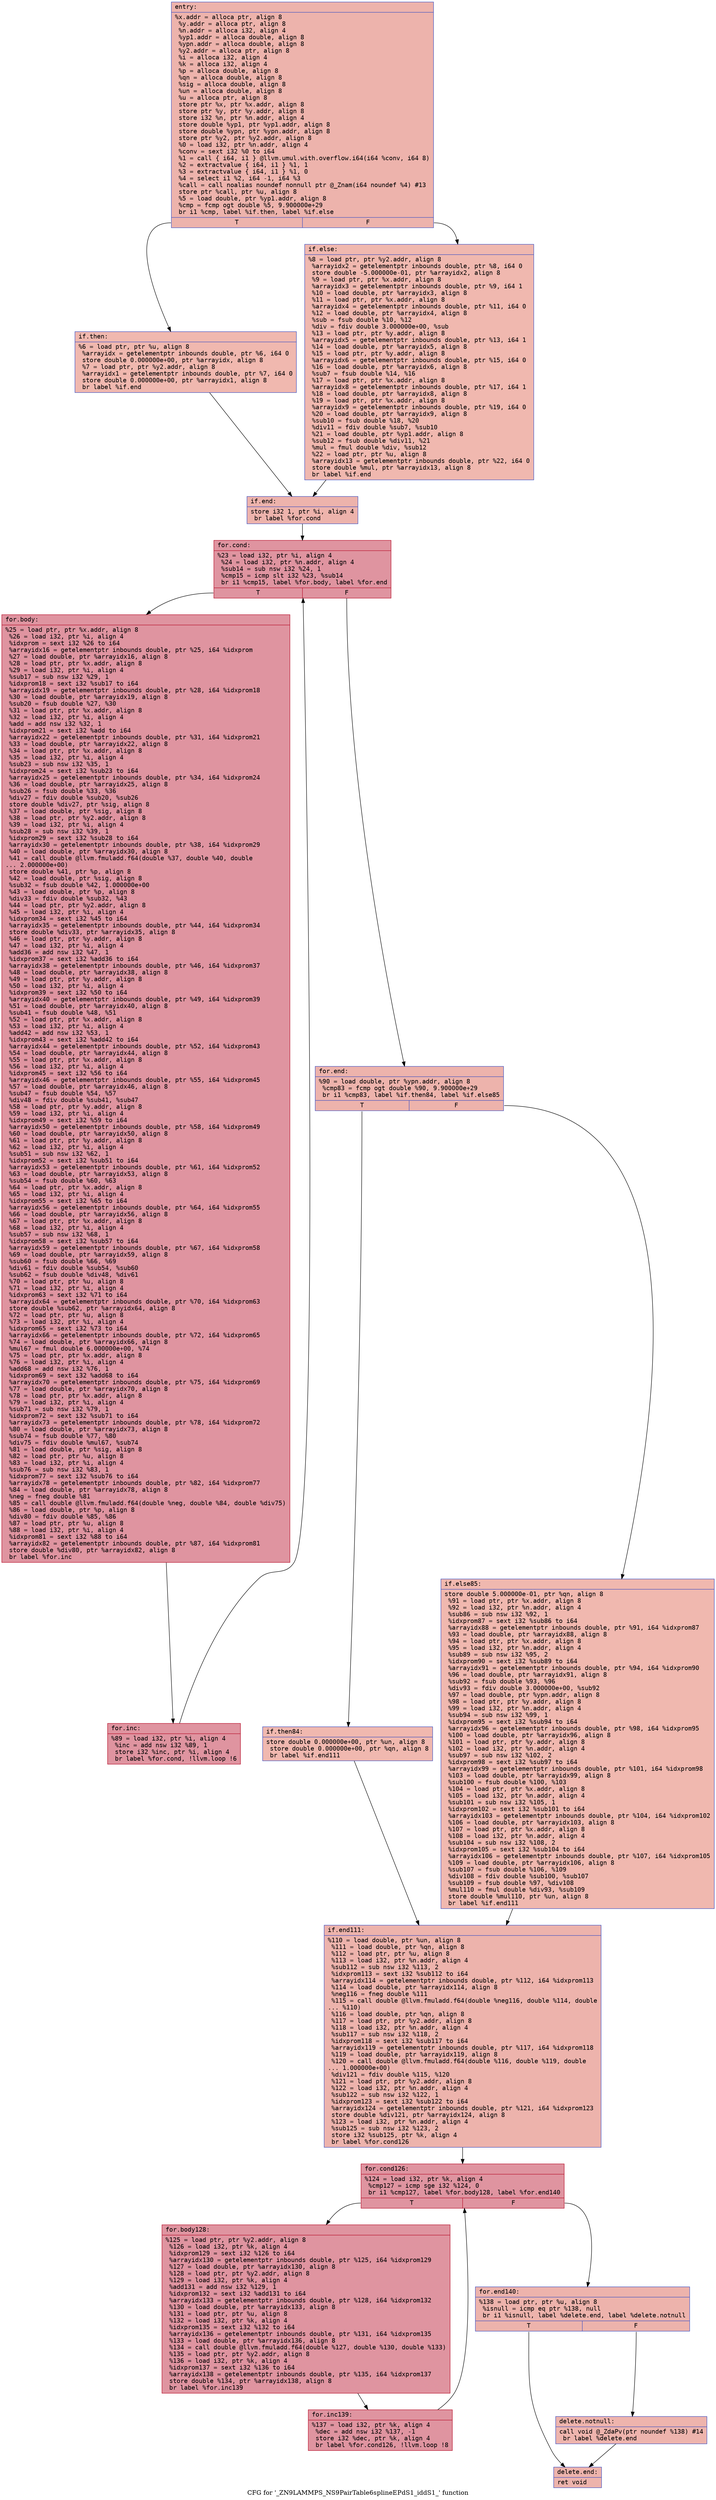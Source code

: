 digraph "CFG for '_ZN9LAMMPS_NS9PairTable6splineEPdS1_iddS1_' function" {
	label="CFG for '_ZN9LAMMPS_NS9PairTable6splineEPdS1_iddS1_' function";

	Node0x55f58a381720 [shape=record,color="#3d50c3ff", style=filled, fillcolor="#d6524470" fontname="Courier",label="{entry:\l|  %x.addr = alloca ptr, align 8\l  %y.addr = alloca ptr, align 8\l  %n.addr = alloca i32, align 4\l  %yp1.addr = alloca double, align 8\l  %ypn.addr = alloca double, align 8\l  %y2.addr = alloca ptr, align 8\l  %i = alloca i32, align 4\l  %k = alloca i32, align 4\l  %p = alloca double, align 8\l  %qn = alloca double, align 8\l  %sig = alloca double, align 8\l  %un = alloca double, align 8\l  %u = alloca ptr, align 8\l  store ptr %x, ptr %x.addr, align 8\l  store ptr %y, ptr %y.addr, align 8\l  store i32 %n, ptr %n.addr, align 4\l  store double %yp1, ptr %yp1.addr, align 8\l  store double %ypn, ptr %ypn.addr, align 8\l  store ptr %y2, ptr %y2.addr, align 8\l  %0 = load i32, ptr %n.addr, align 4\l  %conv = sext i32 %0 to i64\l  %1 = call \{ i64, i1 \} @llvm.umul.with.overflow.i64(i64 %conv, i64 8)\l  %2 = extractvalue \{ i64, i1 \} %1, 1\l  %3 = extractvalue \{ i64, i1 \} %1, 0\l  %4 = select i1 %2, i64 -1, i64 %3\l  %call = call noalias noundef nonnull ptr @_Znam(i64 noundef %4) #13\l  store ptr %call, ptr %u, align 8\l  %5 = load double, ptr %yp1.addr, align 8\l  %cmp = fcmp ogt double %5, 9.900000e+29\l  br i1 %cmp, label %if.then, label %if.else\l|{<s0>T|<s1>F}}"];
	Node0x55f58a381720:s0 -> Node0x55f58a383100[tooltip="entry -> if.then\nProbability 50.00%" ];
	Node0x55f58a381720:s1 -> Node0x55f58a383170[tooltip="entry -> if.else\nProbability 50.00%" ];
	Node0x55f58a383100 [shape=record,color="#3d50c3ff", style=filled, fillcolor="#dc5d4a70" fontname="Courier",label="{if.then:\l|  %6 = load ptr, ptr %u, align 8\l  %arrayidx = getelementptr inbounds double, ptr %6, i64 0\l  store double 0.000000e+00, ptr %arrayidx, align 8\l  %7 = load ptr, ptr %y2.addr, align 8\l  %arrayidx1 = getelementptr inbounds double, ptr %7, i64 0\l  store double 0.000000e+00, ptr %arrayidx1, align 8\l  br label %if.end\l}"];
	Node0x55f58a383100 -> Node0x55f58a383800[tooltip="if.then -> if.end\nProbability 100.00%" ];
	Node0x55f58a383170 [shape=record,color="#3d50c3ff", style=filled, fillcolor="#dc5d4a70" fontname="Courier",label="{if.else:\l|  %8 = load ptr, ptr %y2.addr, align 8\l  %arrayidx2 = getelementptr inbounds double, ptr %8, i64 0\l  store double -5.000000e-01, ptr %arrayidx2, align 8\l  %9 = load ptr, ptr %x.addr, align 8\l  %arrayidx3 = getelementptr inbounds double, ptr %9, i64 1\l  %10 = load double, ptr %arrayidx3, align 8\l  %11 = load ptr, ptr %x.addr, align 8\l  %arrayidx4 = getelementptr inbounds double, ptr %11, i64 0\l  %12 = load double, ptr %arrayidx4, align 8\l  %sub = fsub double %10, %12\l  %div = fdiv double 3.000000e+00, %sub\l  %13 = load ptr, ptr %y.addr, align 8\l  %arrayidx5 = getelementptr inbounds double, ptr %13, i64 1\l  %14 = load double, ptr %arrayidx5, align 8\l  %15 = load ptr, ptr %y.addr, align 8\l  %arrayidx6 = getelementptr inbounds double, ptr %15, i64 0\l  %16 = load double, ptr %arrayidx6, align 8\l  %sub7 = fsub double %14, %16\l  %17 = load ptr, ptr %x.addr, align 8\l  %arrayidx8 = getelementptr inbounds double, ptr %17, i64 1\l  %18 = load double, ptr %arrayidx8, align 8\l  %19 = load ptr, ptr %x.addr, align 8\l  %arrayidx9 = getelementptr inbounds double, ptr %19, i64 0\l  %20 = load double, ptr %arrayidx9, align 8\l  %sub10 = fsub double %18, %20\l  %div11 = fdiv double %sub7, %sub10\l  %21 = load double, ptr %yp1.addr, align 8\l  %sub12 = fsub double %div11, %21\l  %mul = fmul double %div, %sub12\l  %22 = load ptr, ptr %u, align 8\l  %arrayidx13 = getelementptr inbounds double, ptr %22, i64 0\l  store double %mul, ptr %arrayidx13, align 8\l  br label %if.end\l}"];
	Node0x55f58a383170 -> Node0x55f58a383800[tooltip="if.else -> if.end\nProbability 100.00%" ];
	Node0x55f58a383800 [shape=record,color="#3d50c3ff", style=filled, fillcolor="#d6524470" fontname="Courier",label="{if.end:\l|  store i32 1, ptr %i, align 4\l  br label %for.cond\l}"];
	Node0x55f58a383800 -> Node0x55f58a384ce0[tooltip="if.end -> for.cond\nProbability 100.00%" ];
	Node0x55f58a384ce0 [shape=record,color="#b70d28ff", style=filled, fillcolor="#b70d2870" fontname="Courier",label="{for.cond:\l|  %23 = load i32, ptr %i, align 4\l  %24 = load i32, ptr %n.addr, align 4\l  %sub14 = sub nsw i32 %24, 1\l  %cmp15 = icmp slt i32 %23, %sub14\l  br i1 %cmp15, label %for.body, label %for.end\l|{<s0>T|<s1>F}}"];
	Node0x55f58a384ce0:s0 -> Node0x55f58a384fc0[tooltip="for.cond -> for.body\nProbability 96.88%" ];
	Node0x55f58a384ce0:s1 -> Node0x55f58a385040[tooltip="for.cond -> for.end\nProbability 3.12%" ];
	Node0x55f58a384fc0 [shape=record,color="#b70d28ff", style=filled, fillcolor="#b70d2870" fontname="Courier",label="{for.body:\l|  %25 = load ptr, ptr %x.addr, align 8\l  %26 = load i32, ptr %i, align 4\l  %idxprom = sext i32 %26 to i64\l  %arrayidx16 = getelementptr inbounds double, ptr %25, i64 %idxprom\l  %27 = load double, ptr %arrayidx16, align 8\l  %28 = load ptr, ptr %x.addr, align 8\l  %29 = load i32, ptr %i, align 4\l  %sub17 = sub nsw i32 %29, 1\l  %idxprom18 = sext i32 %sub17 to i64\l  %arrayidx19 = getelementptr inbounds double, ptr %28, i64 %idxprom18\l  %30 = load double, ptr %arrayidx19, align 8\l  %sub20 = fsub double %27, %30\l  %31 = load ptr, ptr %x.addr, align 8\l  %32 = load i32, ptr %i, align 4\l  %add = add nsw i32 %32, 1\l  %idxprom21 = sext i32 %add to i64\l  %arrayidx22 = getelementptr inbounds double, ptr %31, i64 %idxprom21\l  %33 = load double, ptr %arrayidx22, align 8\l  %34 = load ptr, ptr %x.addr, align 8\l  %35 = load i32, ptr %i, align 4\l  %sub23 = sub nsw i32 %35, 1\l  %idxprom24 = sext i32 %sub23 to i64\l  %arrayidx25 = getelementptr inbounds double, ptr %34, i64 %idxprom24\l  %36 = load double, ptr %arrayidx25, align 8\l  %sub26 = fsub double %33, %36\l  %div27 = fdiv double %sub20, %sub26\l  store double %div27, ptr %sig, align 8\l  %37 = load double, ptr %sig, align 8\l  %38 = load ptr, ptr %y2.addr, align 8\l  %39 = load i32, ptr %i, align 4\l  %sub28 = sub nsw i32 %39, 1\l  %idxprom29 = sext i32 %sub28 to i64\l  %arrayidx30 = getelementptr inbounds double, ptr %38, i64 %idxprom29\l  %40 = load double, ptr %arrayidx30, align 8\l  %41 = call double @llvm.fmuladd.f64(double %37, double %40, double\l... 2.000000e+00)\l  store double %41, ptr %p, align 8\l  %42 = load double, ptr %sig, align 8\l  %sub32 = fsub double %42, 1.000000e+00\l  %43 = load double, ptr %p, align 8\l  %div33 = fdiv double %sub32, %43\l  %44 = load ptr, ptr %y2.addr, align 8\l  %45 = load i32, ptr %i, align 4\l  %idxprom34 = sext i32 %45 to i64\l  %arrayidx35 = getelementptr inbounds double, ptr %44, i64 %idxprom34\l  store double %div33, ptr %arrayidx35, align 8\l  %46 = load ptr, ptr %y.addr, align 8\l  %47 = load i32, ptr %i, align 4\l  %add36 = add nsw i32 %47, 1\l  %idxprom37 = sext i32 %add36 to i64\l  %arrayidx38 = getelementptr inbounds double, ptr %46, i64 %idxprom37\l  %48 = load double, ptr %arrayidx38, align 8\l  %49 = load ptr, ptr %y.addr, align 8\l  %50 = load i32, ptr %i, align 4\l  %idxprom39 = sext i32 %50 to i64\l  %arrayidx40 = getelementptr inbounds double, ptr %49, i64 %idxprom39\l  %51 = load double, ptr %arrayidx40, align 8\l  %sub41 = fsub double %48, %51\l  %52 = load ptr, ptr %x.addr, align 8\l  %53 = load i32, ptr %i, align 4\l  %add42 = add nsw i32 %53, 1\l  %idxprom43 = sext i32 %add42 to i64\l  %arrayidx44 = getelementptr inbounds double, ptr %52, i64 %idxprom43\l  %54 = load double, ptr %arrayidx44, align 8\l  %55 = load ptr, ptr %x.addr, align 8\l  %56 = load i32, ptr %i, align 4\l  %idxprom45 = sext i32 %56 to i64\l  %arrayidx46 = getelementptr inbounds double, ptr %55, i64 %idxprom45\l  %57 = load double, ptr %arrayidx46, align 8\l  %sub47 = fsub double %54, %57\l  %div48 = fdiv double %sub41, %sub47\l  %58 = load ptr, ptr %y.addr, align 8\l  %59 = load i32, ptr %i, align 4\l  %idxprom49 = sext i32 %59 to i64\l  %arrayidx50 = getelementptr inbounds double, ptr %58, i64 %idxprom49\l  %60 = load double, ptr %arrayidx50, align 8\l  %61 = load ptr, ptr %y.addr, align 8\l  %62 = load i32, ptr %i, align 4\l  %sub51 = sub nsw i32 %62, 1\l  %idxprom52 = sext i32 %sub51 to i64\l  %arrayidx53 = getelementptr inbounds double, ptr %61, i64 %idxprom52\l  %63 = load double, ptr %arrayidx53, align 8\l  %sub54 = fsub double %60, %63\l  %64 = load ptr, ptr %x.addr, align 8\l  %65 = load i32, ptr %i, align 4\l  %idxprom55 = sext i32 %65 to i64\l  %arrayidx56 = getelementptr inbounds double, ptr %64, i64 %idxprom55\l  %66 = load double, ptr %arrayidx56, align 8\l  %67 = load ptr, ptr %x.addr, align 8\l  %68 = load i32, ptr %i, align 4\l  %sub57 = sub nsw i32 %68, 1\l  %idxprom58 = sext i32 %sub57 to i64\l  %arrayidx59 = getelementptr inbounds double, ptr %67, i64 %idxprom58\l  %69 = load double, ptr %arrayidx59, align 8\l  %sub60 = fsub double %66, %69\l  %div61 = fdiv double %sub54, %sub60\l  %sub62 = fsub double %div48, %div61\l  %70 = load ptr, ptr %u, align 8\l  %71 = load i32, ptr %i, align 4\l  %idxprom63 = sext i32 %71 to i64\l  %arrayidx64 = getelementptr inbounds double, ptr %70, i64 %idxprom63\l  store double %sub62, ptr %arrayidx64, align 8\l  %72 = load ptr, ptr %u, align 8\l  %73 = load i32, ptr %i, align 4\l  %idxprom65 = sext i32 %73 to i64\l  %arrayidx66 = getelementptr inbounds double, ptr %72, i64 %idxprom65\l  %74 = load double, ptr %arrayidx66, align 8\l  %mul67 = fmul double 6.000000e+00, %74\l  %75 = load ptr, ptr %x.addr, align 8\l  %76 = load i32, ptr %i, align 4\l  %add68 = add nsw i32 %76, 1\l  %idxprom69 = sext i32 %add68 to i64\l  %arrayidx70 = getelementptr inbounds double, ptr %75, i64 %idxprom69\l  %77 = load double, ptr %arrayidx70, align 8\l  %78 = load ptr, ptr %x.addr, align 8\l  %79 = load i32, ptr %i, align 4\l  %sub71 = sub nsw i32 %79, 1\l  %idxprom72 = sext i32 %sub71 to i64\l  %arrayidx73 = getelementptr inbounds double, ptr %78, i64 %idxprom72\l  %80 = load double, ptr %arrayidx73, align 8\l  %sub74 = fsub double %77, %80\l  %div75 = fdiv double %mul67, %sub74\l  %81 = load double, ptr %sig, align 8\l  %82 = load ptr, ptr %u, align 8\l  %83 = load i32, ptr %i, align 4\l  %sub76 = sub nsw i32 %83, 1\l  %idxprom77 = sext i32 %sub76 to i64\l  %arrayidx78 = getelementptr inbounds double, ptr %82, i64 %idxprom77\l  %84 = load double, ptr %arrayidx78, align 8\l  %neg = fneg double %81\l  %85 = call double @llvm.fmuladd.f64(double %neg, double %84, double %div75)\l  %86 = load double, ptr %p, align 8\l  %div80 = fdiv double %85, %86\l  %87 = load ptr, ptr %u, align 8\l  %88 = load i32, ptr %i, align 4\l  %idxprom81 = sext i32 %88 to i64\l  %arrayidx82 = getelementptr inbounds double, ptr %87, i64 %idxprom81\l  store double %div80, ptr %arrayidx82, align 8\l  br label %for.inc\l}"];
	Node0x55f58a384fc0 -> Node0x55f58a38b530[tooltip="for.body -> for.inc\nProbability 100.00%" ];
	Node0x55f58a38b530 [shape=record,color="#b70d28ff", style=filled, fillcolor="#b70d2870" fontname="Courier",label="{for.inc:\l|  %89 = load i32, ptr %i, align 4\l  %inc = add nsw i32 %89, 1\l  store i32 %inc, ptr %i, align 4\l  br label %for.cond, !llvm.loop !6\l}"];
	Node0x55f58a38b530 -> Node0x55f58a384ce0[tooltip="for.inc -> for.cond\nProbability 100.00%" ];
	Node0x55f58a385040 [shape=record,color="#3d50c3ff", style=filled, fillcolor="#d6524470" fontname="Courier",label="{for.end:\l|  %90 = load double, ptr %ypn.addr, align 8\l  %cmp83 = fcmp ogt double %90, 9.900000e+29\l  br i1 %cmp83, label %if.then84, label %if.else85\l|{<s0>T|<s1>F}}"];
	Node0x55f58a385040:s0 -> Node0x55f58a38ba70[tooltip="for.end -> if.then84\nProbability 50.00%" ];
	Node0x55f58a385040:s1 -> Node0x55f58a38baf0[tooltip="for.end -> if.else85\nProbability 50.00%" ];
	Node0x55f58a38ba70 [shape=record,color="#3d50c3ff", style=filled, fillcolor="#dc5d4a70" fontname="Courier",label="{if.then84:\l|  store double 0.000000e+00, ptr %un, align 8\l  store double 0.000000e+00, ptr %qn, align 8\l  br label %if.end111\l}"];
	Node0x55f58a38ba70 -> Node0x55f58a38bd60[tooltip="if.then84 -> if.end111\nProbability 100.00%" ];
	Node0x55f58a38baf0 [shape=record,color="#3d50c3ff", style=filled, fillcolor="#dc5d4a70" fontname="Courier",label="{if.else85:\l|  store double 5.000000e-01, ptr %qn, align 8\l  %91 = load ptr, ptr %x.addr, align 8\l  %92 = load i32, ptr %n.addr, align 4\l  %sub86 = sub nsw i32 %92, 1\l  %idxprom87 = sext i32 %sub86 to i64\l  %arrayidx88 = getelementptr inbounds double, ptr %91, i64 %idxprom87\l  %93 = load double, ptr %arrayidx88, align 8\l  %94 = load ptr, ptr %x.addr, align 8\l  %95 = load i32, ptr %n.addr, align 4\l  %sub89 = sub nsw i32 %95, 2\l  %idxprom90 = sext i32 %sub89 to i64\l  %arrayidx91 = getelementptr inbounds double, ptr %94, i64 %idxprom90\l  %96 = load double, ptr %arrayidx91, align 8\l  %sub92 = fsub double %93, %96\l  %div93 = fdiv double 3.000000e+00, %sub92\l  %97 = load double, ptr %ypn.addr, align 8\l  %98 = load ptr, ptr %y.addr, align 8\l  %99 = load i32, ptr %n.addr, align 4\l  %sub94 = sub nsw i32 %99, 1\l  %idxprom95 = sext i32 %sub94 to i64\l  %arrayidx96 = getelementptr inbounds double, ptr %98, i64 %idxprom95\l  %100 = load double, ptr %arrayidx96, align 8\l  %101 = load ptr, ptr %y.addr, align 8\l  %102 = load i32, ptr %n.addr, align 4\l  %sub97 = sub nsw i32 %102, 2\l  %idxprom98 = sext i32 %sub97 to i64\l  %arrayidx99 = getelementptr inbounds double, ptr %101, i64 %idxprom98\l  %103 = load double, ptr %arrayidx99, align 8\l  %sub100 = fsub double %100, %103\l  %104 = load ptr, ptr %x.addr, align 8\l  %105 = load i32, ptr %n.addr, align 4\l  %sub101 = sub nsw i32 %105, 1\l  %idxprom102 = sext i32 %sub101 to i64\l  %arrayidx103 = getelementptr inbounds double, ptr %104, i64 %idxprom102\l  %106 = load double, ptr %arrayidx103, align 8\l  %107 = load ptr, ptr %x.addr, align 8\l  %108 = load i32, ptr %n.addr, align 4\l  %sub104 = sub nsw i32 %108, 2\l  %idxprom105 = sext i32 %sub104 to i64\l  %arrayidx106 = getelementptr inbounds double, ptr %107, i64 %idxprom105\l  %109 = load double, ptr %arrayidx106, align 8\l  %sub107 = fsub double %106, %109\l  %div108 = fdiv double %sub100, %sub107\l  %sub109 = fsub double %97, %div108\l  %mul110 = fmul double %div93, %sub109\l  store double %mul110, ptr %un, align 8\l  br label %if.end111\l}"];
	Node0x55f58a38baf0 -> Node0x55f58a38bd60[tooltip="if.else85 -> if.end111\nProbability 100.00%" ];
	Node0x55f58a38bd60 [shape=record,color="#3d50c3ff", style=filled, fillcolor="#d6524470" fontname="Courier",label="{if.end111:\l|  %110 = load double, ptr %un, align 8\l  %111 = load double, ptr %qn, align 8\l  %112 = load ptr, ptr %u, align 8\l  %113 = load i32, ptr %n.addr, align 4\l  %sub112 = sub nsw i32 %113, 2\l  %idxprom113 = sext i32 %sub112 to i64\l  %arrayidx114 = getelementptr inbounds double, ptr %112, i64 %idxprom113\l  %114 = load double, ptr %arrayidx114, align 8\l  %neg116 = fneg double %111\l  %115 = call double @llvm.fmuladd.f64(double %neg116, double %114, double\l... %110)\l  %116 = load double, ptr %qn, align 8\l  %117 = load ptr, ptr %y2.addr, align 8\l  %118 = load i32, ptr %n.addr, align 4\l  %sub117 = sub nsw i32 %118, 2\l  %idxprom118 = sext i32 %sub117 to i64\l  %arrayidx119 = getelementptr inbounds double, ptr %117, i64 %idxprom118\l  %119 = load double, ptr %arrayidx119, align 8\l  %120 = call double @llvm.fmuladd.f64(double %116, double %119, double\l... 1.000000e+00)\l  %div121 = fdiv double %115, %120\l  %121 = load ptr, ptr %y2.addr, align 8\l  %122 = load i32, ptr %n.addr, align 4\l  %sub122 = sub nsw i32 %122, 1\l  %idxprom123 = sext i32 %sub122 to i64\l  %arrayidx124 = getelementptr inbounds double, ptr %121, i64 %idxprom123\l  store double %div121, ptr %arrayidx124, align 8\l  %123 = load i32, ptr %n.addr, align 4\l  %sub125 = sub nsw i32 %123, 2\l  store i32 %sub125, ptr %k, align 4\l  br label %for.cond126\l}"];
	Node0x55f58a38bd60 -> Node0x55f58a38f380[tooltip="if.end111 -> for.cond126\nProbability 100.00%" ];
	Node0x55f58a38f380 [shape=record,color="#b70d28ff", style=filled, fillcolor="#b70d2870" fontname="Courier",label="{for.cond126:\l|  %124 = load i32, ptr %k, align 4\l  %cmp127 = icmp sge i32 %124, 0\l  br i1 %cmp127, label %for.body128, label %for.end140\l|{<s0>T|<s1>F}}"];
	Node0x55f58a38f380:s0 -> Node0x55f58a38f5a0[tooltip="for.cond126 -> for.body128\nProbability 96.88%" ];
	Node0x55f58a38f380:s1 -> Node0x55f58a38f620[tooltip="for.cond126 -> for.end140\nProbability 3.12%" ];
	Node0x55f58a38f5a0 [shape=record,color="#b70d28ff", style=filled, fillcolor="#b70d2870" fontname="Courier",label="{for.body128:\l|  %125 = load ptr, ptr %y2.addr, align 8\l  %126 = load i32, ptr %k, align 4\l  %idxprom129 = sext i32 %126 to i64\l  %arrayidx130 = getelementptr inbounds double, ptr %125, i64 %idxprom129\l  %127 = load double, ptr %arrayidx130, align 8\l  %128 = load ptr, ptr %y2.addr, align 8\l  %129 = load i32, ptr %k, align 4\l  %add131 = add nsw i32 %129, 1\l  %idxprom132 = sext i32 %add131 to i64\l  %arrayidx133 = getelementptr inbounds double, ptr %128, i64 %idxprom132\l  %130 = load double, ptr %arrayidx133, align 8\l  %131 = load ptr, ptr %u, align 8\l  %132 = load i32, ptr %k, align 4\l  %idxprom135 = sext i32 %132 to i64\l  %arrayidx136 = getelementptr inbounds double, ptr %131, i64 %idxprom135\l  %133 = load double, ptr %arrayidx136, align 8\l  %134 = call double @llvm.fmuladd.f64(double %127, double %130, double %133)\l  %135 = load ptr, ptr %y2.addr, align 8\l  %136 = load i32, ptr %k, align 4\l  %idxprom137 = sext i32 %136 to i64\l  %arrayidx138 = getelementptr inbounds double, ptr %135, i64 %idxprom137\l  store double %134, ptr %arrayidx138, align 8\l  br label %for.inc139\l}"];
	Node0x55f58a38f5a0 -> Node0x55f58a390470[tooltip="for.body128 -> for.inc139\nProbability 100.00%" ];
	Node0x55f58a390470 [shape=record,color="#b70d28ff", style=filled, fillcolor="#b70d2870" fontname="Courier",label="{for.inc139:\l|  %137 = load i32, ptr %k, align 4\l  %dec = add nsw i32 %137, -1\l  store i32 %dec, ptr %k, align 4\l  br label %for.cond126, !llvm.loop !8\l}"];
	Node0x55f58a390470 -> Node0x55f58a38f380[tooltip="for.inc139 -> for.cond126\nProbability 100.00%" ];
	Node0x55f58a38f620 [shape=record,color="#3d50c3ff", style=filled, fillcolor="#d6524470" fontname="Courier",label="{for.end140:\l|  %138 = load ptr, ptr %u, align 8\l  %isnull = icmp eq ptr %138, null\l  br i1 %isnull, label %delete.end, label %delete.notnull\l|{<s0>T|<s1>F}}"];
	Node0x55f58a38f620:s0 -> Node0x55f58a390a10[tooltip="for.end140 -> delete.end\nProbability 37.50%" ];
	Node0x55f58a38f620:s1 -> Node0x55f58a390a90[tooltip="for.end140 -> delete.notnull\nProbability 62.50%" ];
	Node0x55f58a390a90 [shape=record,color="#3d50c3ff", style=filled, fillcolor="#d8564670" fontname="Courier",label="{delete.notnull:\l|  call void @_ZdaPv(ptr noundef %138) #14\l  br label %delete.end\l}"];
	Node0x55f58a390a90 -> Node0x55f58a390a10[tooltip="delete.notnull -> delete.end\nProbability 100.00%" ];
	Node0x55f58a390a10 [shape=record,color="#3d50c3ff", style=filled, fillcolor="#d6524470" fontname="Courier",label="{delete.end:\l|  ret void\l}"];
}
